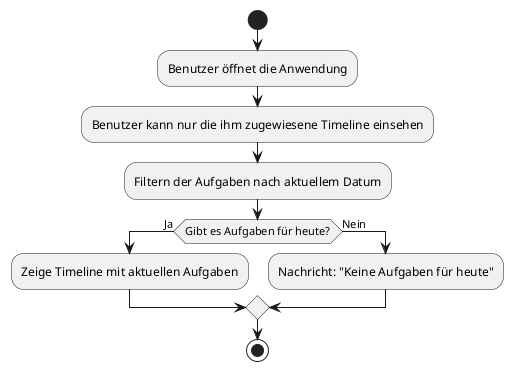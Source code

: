 @startuml
start

:Benutzer öffnet die Anwendung;
:Benutzer kann nur die ihm zugewiesene Timeline einsehen;

:Filtern der Aufgaben nach aktuellem Datum;

if (Gibt es Aufgaben für heute?) then (Ja);
  :Zeige Timeline mit aktuellen Aufgaben;
else (Nein);
  :Nachricht: "Keine Aufgaben für heute";
endif

stop
@enduml@startuml
skinparam style strictuml
skinparam packageStyle rectangle

package "Admin-Bereich (Ansicht)" {
  class AdminMenu {
    + manageTasks(): void
    + manageUsers(): void
  }
}

package "User-Bereich (Ansicht)" {
  class TimelineMenu {
    + viewCurrentTasks(): void
  }
}

package "Controller-Schicht" {
  class UserController {
    + addUser(User user): void
    + deleteUser(int id): void
  }

  class TaskController {
    + createTask(Task task): void
    + deleteTask(int id): void
    + updateTask(Task task): void
  }
}

package "Service-Schicht" {
  class UserService {
    + checkUserLimit(): boolean
  }

  class TaskService {
    + filterTasksByDate(LocalDate date): List<Task>
  }
}

package "Datenmodel (Model)" {
  class Task {
    + id: int
    + title: String
    + startDate: LocalDate
    + assignedUser: User
  }

  class User {
    + id: int
    + name: String
  }
}

AdminMenu --> UserController
AdminMenu --> TaskController
TimelineMenu --> TaskService
UserController --> UserService
TaskController --> TaskService
TaskService --> Task
UserService --> User
@enduml